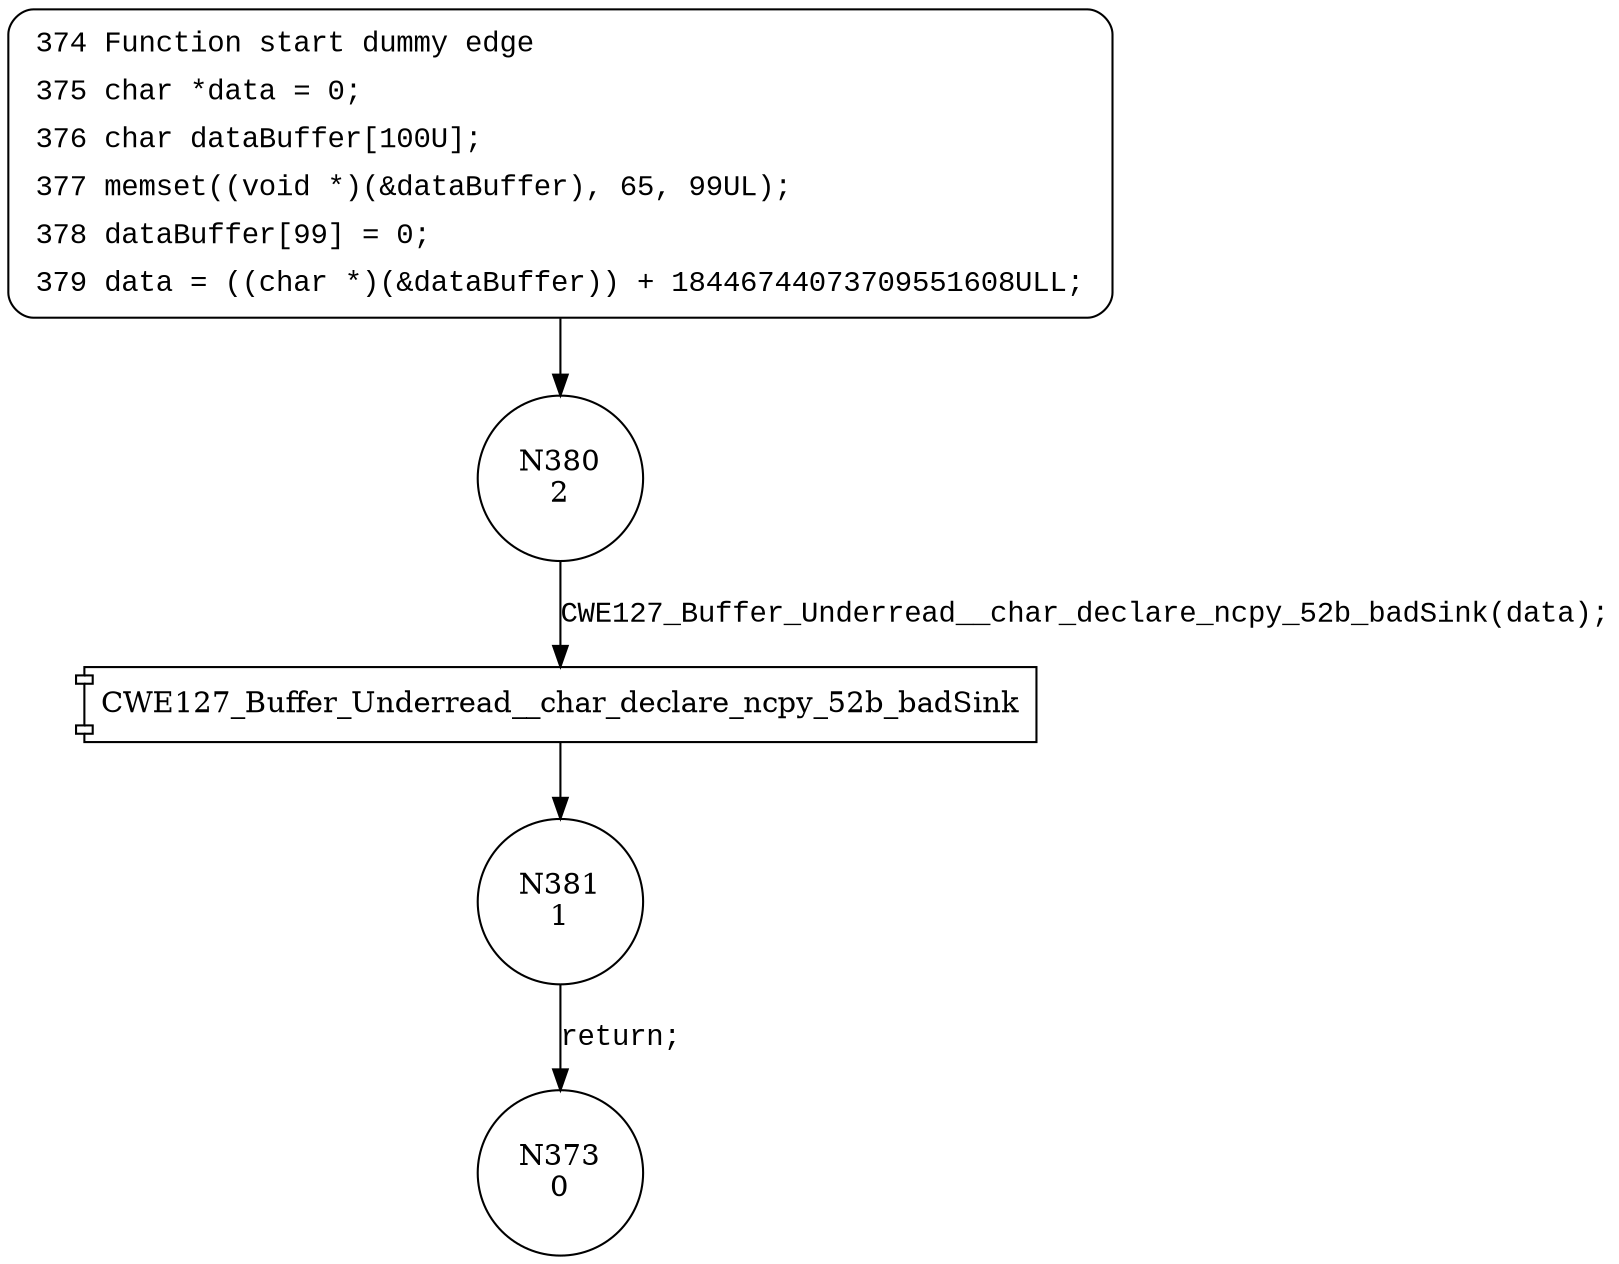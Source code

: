 digraph CWE127_Buffer_Underread__char_declare_ncpy_52_bad {
380 [shape="circle" label="N380\n2"]
381 [shape="circle" label="N381\n1"]
373 [shape="circle" label="N373\n0"]
374 [style="filled,bold" penwidth="1" fillcolor="white" fontname="Courier New" shape="Mrecord" label=<<table border="0" cellborder="0" cellpadding="3" bgcolor="white"><tr><td align="right">374</td><td align="left">Function start dummy edge</td></tr><tr><td align="right">375</td><td align="left">char *data = 0;</td></tr><tr><td align="right">376</td><td align="left">char dataBuffer[100U];</td></tr><tr><td align="right">377</td><td align="left">memset((void *)(&amp;dataBuffer), 65, 99UL);</td></tr><tr><td align="right">378</td><td align="left">dataBuffer[99] = 0;</td></tr><tr><td align="right">379</td><td align="left">data = ((char *)(&amp;dataBuffer)) + 18446744073709551608ULL;</td></tr></table>>]
374 -> 380[label=""]
100025 [shape="component" label="CWE127_Buffer_Underread__char_declare_ncpy_52b_badSink"]
380 -> 100025 [label="CWE127_Buffer_Underread__char_declare_ncpy_52b_badSink(data);" fontname="Courier New"]
100025 -> 381 [label="" fontname="Courier New"]
381 -> 373 [label="return;" fontname="Courier New"]
}